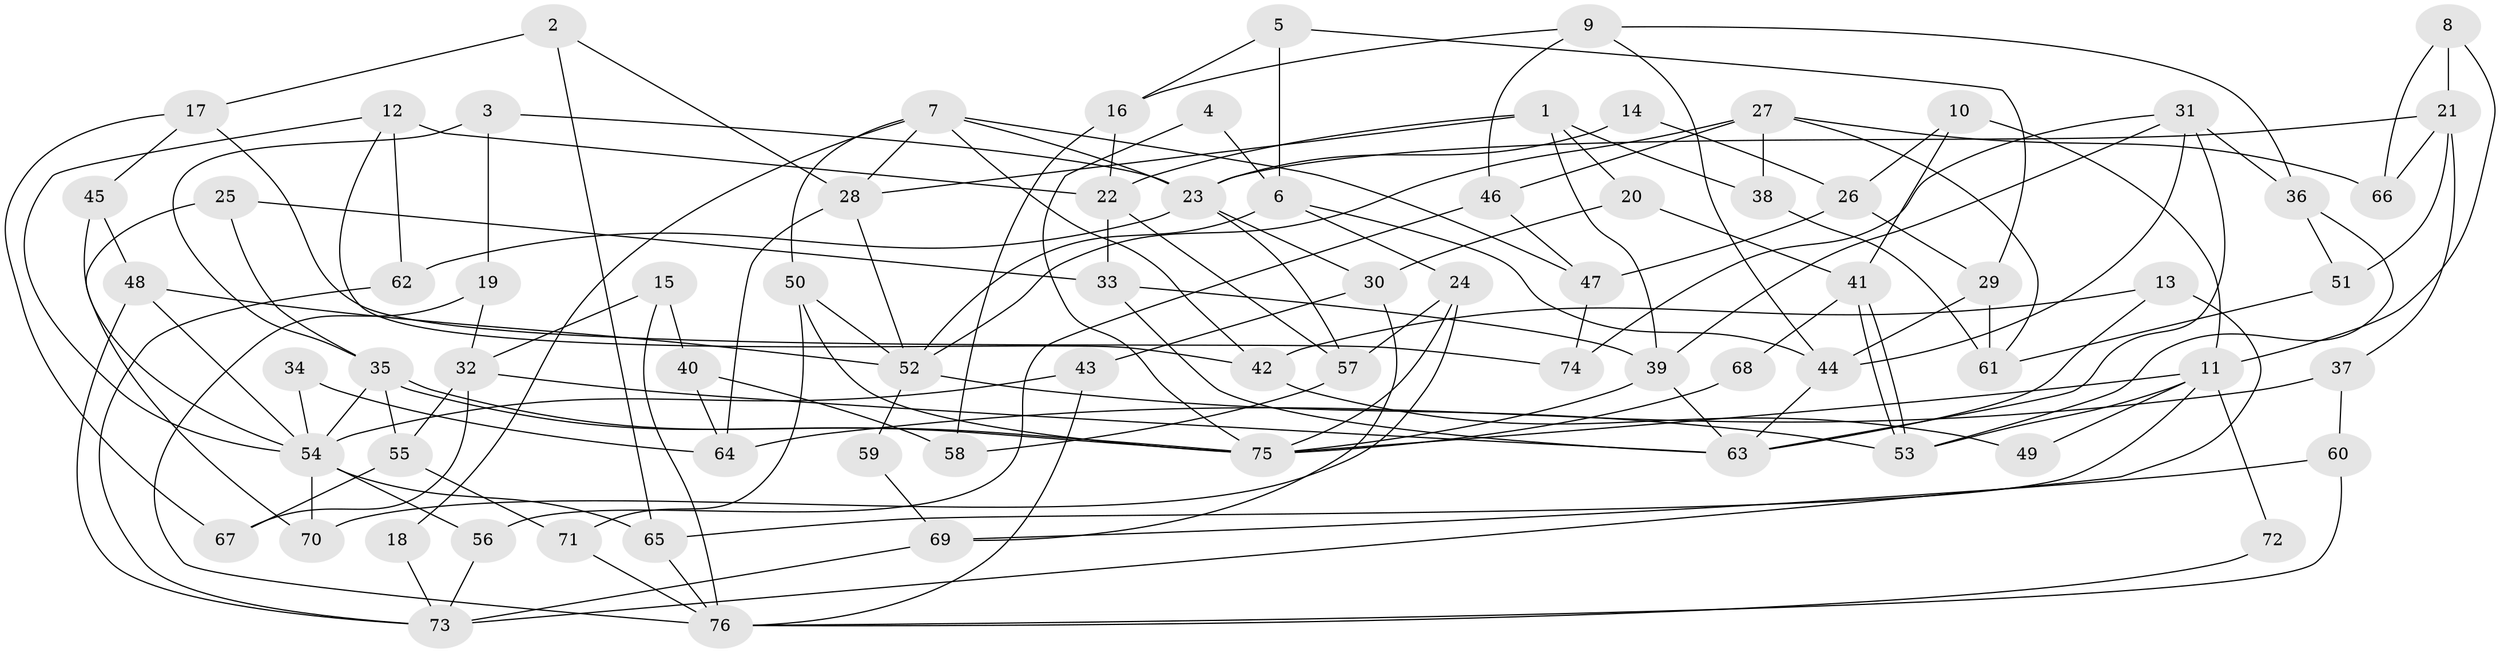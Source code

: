 // Generated by graph-tools (version 1.1) at 2025/51/03/09/25 04:51:27]
// undirected, 76 vertices, 152 edges
graph export_dot {
graph [start="1"]
  node [color=gray90,style=filled];
  1;
  2;
  3;
  4;
  5;
  6;
  7;
  8;
  9;
  10;
  11;
  12;
  13;
  14;
  15;
  16;
  17;
  18;
  19;
  20;
  21;
  22;
  23;
  24;
  25;
  26;
  27;
  28;
  29;
  30;
  31;
  32;
  33;
  34;
  35;
  36;
  37;
  38;
  39;
  40;
  41;
  42;
  43;
  44;
  45;
  46;
  47;
  48;
  49;
  50;
  51;
  52;
  53;
  54;
  55;
  56;
  57;
  58;
  59;
  60;
  61;
  62;
  63;
  64;
  65;
  66;
  67;
  68;
  69;
  70;
  71;
  72;
  73;
  74;
  75;
  76;
  1 -- 28;
  1 -- 39;
  1 -- 20;
  1 -- 22;
  1 -- 38;
  2 -- 28;
  2 -- 17;
  2 -- 65;
  3 -- 19;
  3 -- 23;
  3 -- 35;
  4 -- 6;
  4 -- 75;
  5 -- 6;
  5 -- 16;
  5 -- 29;
  6 -- 24;
  6 -- 44;
  6 -- 52;
  7 -- 28;
  7 -- 50;
  7 -- 18;
  7 -- 23;
  7 -- 42;
  7 -- 47;
  8 -- 11;
  8 -- 21;
  8 -- 66;
  9 -- 46;
  9 -- 36;
  9 -- 16;
  9 -- 44;
  10 -- 41;
  10 -- 11;
  10 -- 26;
  11 -- 75;
  11 -- 53;
  11 -- 49;
  11 -- 65;
  11 -- 72;
  12 -- 42;
  12 -- 54;
  12 -- 22;
  12 -- 62;
  13 -- 63;
  13 -- 73;
  13 -- 42;
  14 -- 26;
  14 -- 23;
  15 -- 32;
  15 -- 76;
  15 -- 40;
  16 -- 22;
  16 -- 58;
  17 -- 74;
  17 -- 45;
  17 -- 67;
  18 -- 73;
  19 -- 32;
  19 -- 76;
  20 -- 30;
  20 -- 41;
  21 -- 66;
  21 -- 23;
  21 -- 37;
  21 -- 51;
  22 -- 33;
  22 -- 57;
  23 -- 57;
  23 -- 30;
  23 -- 62;
  24 -- 70;
  24 -- 75;
  24 -- 57;
  25 -- 35;
  25 -- 33;
  25 -- 70;
  26 -- 29;
  26 -- 47;
  27 -- 52;
  27 -- 61;
  27 -- 38;
  27 -- 46;
  27 -- 66;
  28 -- 52;
  28 -- 64;
  29 -- 44;
  29 -- 61;
  30 -- 43;
  30 -- 69;
  31 -- 44;
  31 -- 36;
  31 -- 39;
  31 -- 63;
  31 -- 74;
  32 -- 67;
  32 -- 63;
  32 -- 55;
  33 -- 39;
  33 -- 63;
  34 -- 64;
  34 -- 54;
  35 -- 75;
  35 -- 75;
  35 -- 54;
  35 -- 55;
  36 -- 53;
  36 -- 51;
  37 -- 60;
  37 -- 64;
  38 -- 61;
  39 -- 63;
  39 -- 75;
  40 -- 58;
  40 -- 64;
  41 -- 53;
  41 -- 53;
  41 -- 68;
  42 -- 49;
  43 -- 54;
  43 -- 76;
  44 -- 63;
  45 -- 48;
  45 -- 54;
  46 -- 47;
  46 -- 56;
  47 -- 74;
  48 -- 73;
  48 -- 54;
  48 -- 52;
  50 -- 75;
  50 -- 52;
  50 -- 71;
  51 -- 61;
  52 -- 53;
  52 -- 59;
  54 -- 65;
  54 -- 56;
  54 -- 70;
  55 -- 67;
  55 -- 71;
  56 -- 73;
  57 -- 58;
  59 -- 69;
  60 -- 69;
  60 -- 76;
  62 -- 73;
  65 -- 76;
  68 -- 75;
  69 -- 73;
  71 -- 76;
  72 -- 76;
}
